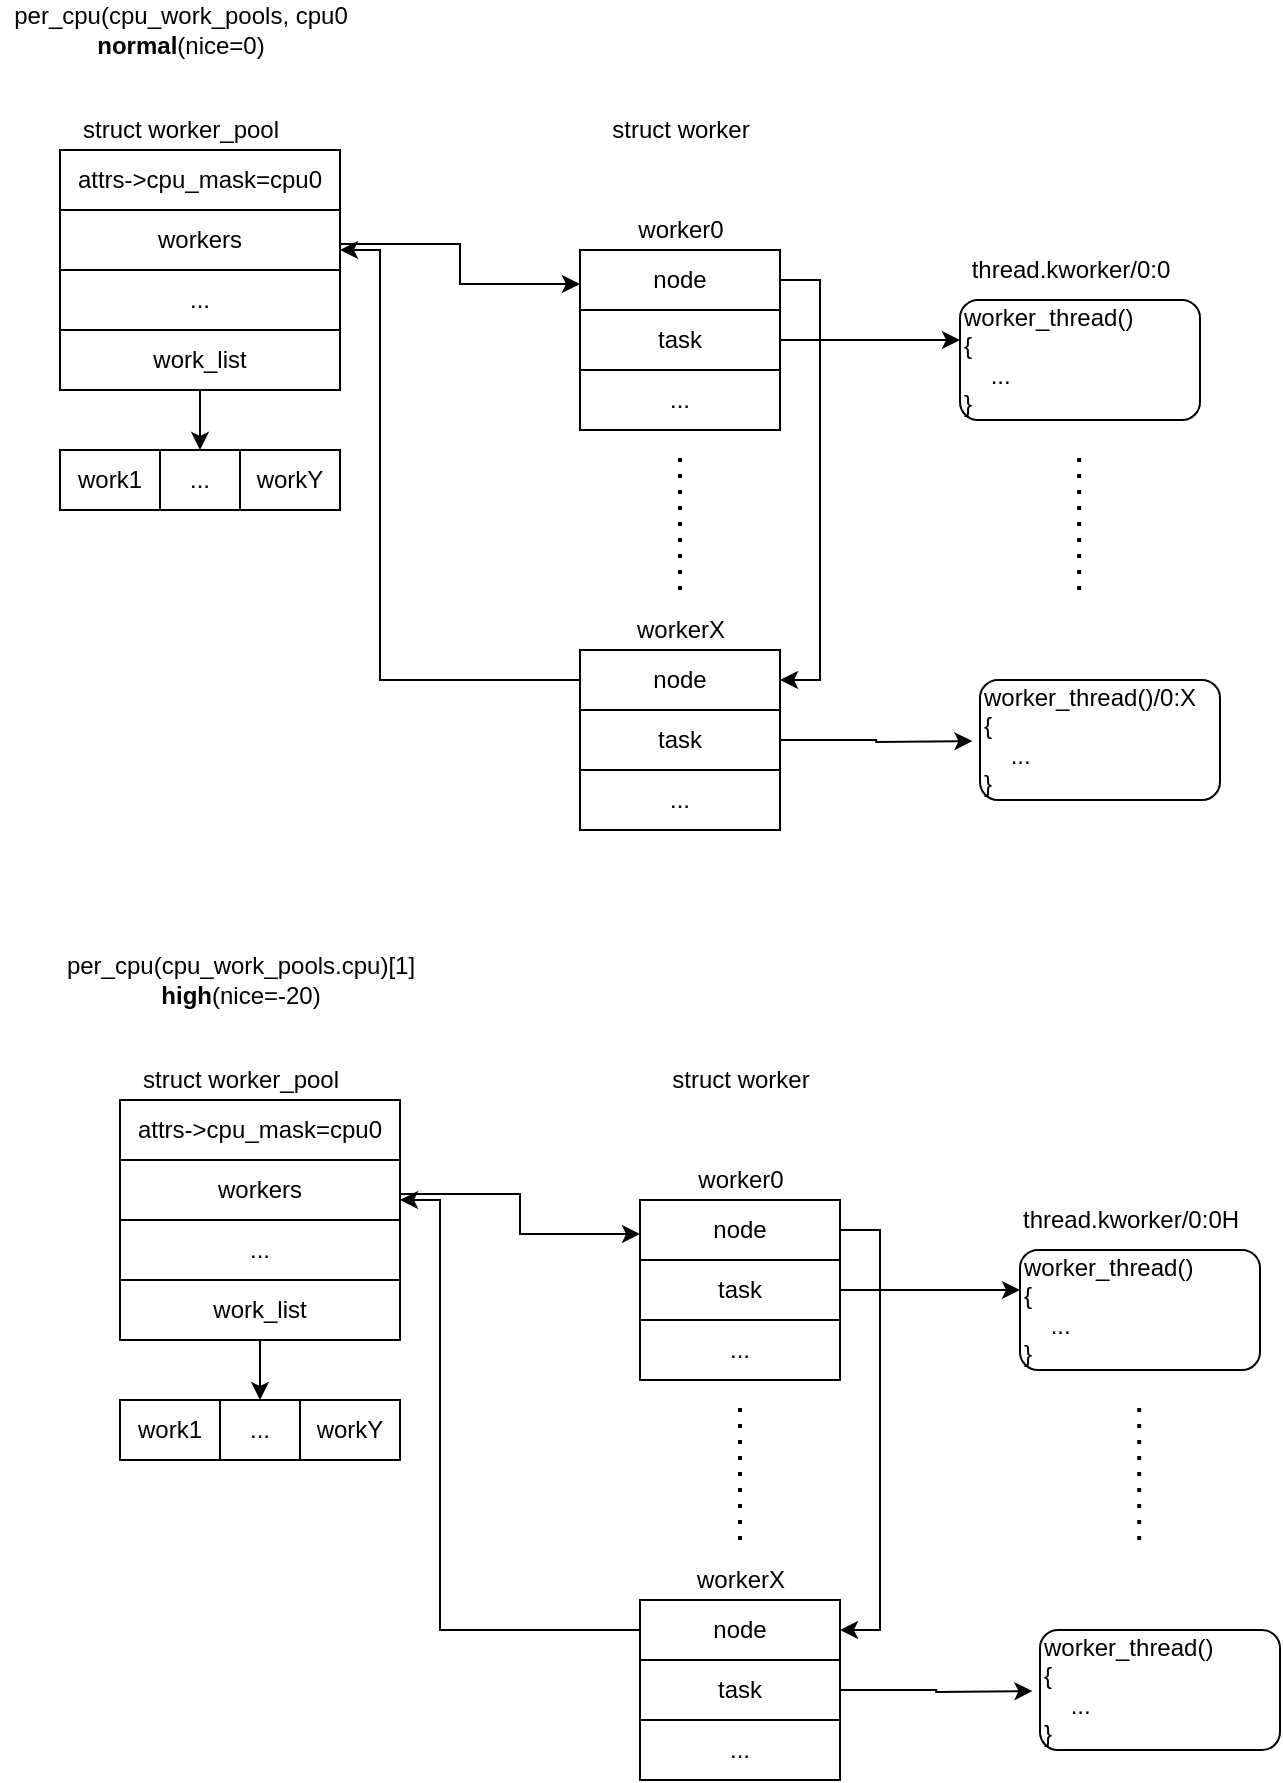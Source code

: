 <mxfile version="19.0.3" type="device"><diagram id="8skXeeluXL1SWncO3qPh" name="Page-1"><mxGraphModel dx="752" dy="1033" grid="1" gridSize="10" guides="1" tooltips="1" connect="1" arrows="1" fold="1" page="1" pageScale="1" pageWidth="850" pageHeight="1100" math="0" shadow="0"><root><mxCell id="0"/><mxCell id="1" parent="0"/><mxCell id="p2-mAaJxVD3ZigQJeSWB-1" value="per_cpu(cpu_work_pools, cpu0 &lt;br&gt;&lt;b&gt;normal&lt;/b&gt;(nice=0)" style="text;html=1;align=center;verticalAlign=middle;resizable=0;points=[];autosize=1;strokeColor=none;fillColor=none;" vertex="1" parent="1"><mxGeometry x="40" y="175" width="180" height="30" as="geometry"/></mxCell><mxCell id="p2-mAaJxVD3ZigQJeSWB-2" value="struct worker_pool" style="text;html=1;align=center;verticalAlign=middle;resizable=0;points=[];autosize=1;strokeColor=none;fillColor=none;" vertex="1" parent="1"><mxGeometry x="75" y="230" width="110" height="20" as="geometry"/></mxCell><mxCell id="p2-mAaJxVD3ZigQJeSWB-3" value="attrs-&amp;gt;cpu_mask=cpu0" style="rounded=0;whiteSpace=wrap;html=1;" vertex="1" parent="1"><mxGeometry x="70" y="250" width="140" height="30" as="geometry"/></mxCell><mxCell id="p2-mAaJxVD3ZigQJeSWB-21" style="edgeStyle=orthogonalEdgeStyle;rounded=0;orthogonalLoop=1;jettySize=auto;html=1;entryX=0;entryY=0.5;entryDx=0;entryDy=0;" edge="1" parent="1"><mxGeometry relative="1" as="geometry"><mxPoint x="210" y="297.034" as="sourcePoint"/><mxPoint x="330" y="317.0" as="targetPoint"/><Array as="points"><mxPoint x="270" y="297"/><mxPoint x="270" y="317"/></Array></mxGeometry></mxCell><mxCell id="p2-mAaJxVD3ZigQJeSWB-4" value="workers" style="rounded=0;whiteSpace=wrap;html=1;" vertex="1" parent="1"><mxGeometry x="70" y="280" width="140" height="30" as="geometry"/></mxCell><mxCell id="p2-mAaJxVD3ZigQJeSWB-5" value="..." style="rounded=0;whiteSpace=wrap;html=1;" vertex="1" parent="1"><mxGeometry x="70" y="310" width="140" height="30" as="geometry"/></mxCell><mxCell id="p2-mAaJxVD3ZigQJeSWB-7" value="work1" style="rounded=0;whiteSpace=wrap;html=1;" vertex="1" parent="1"><mxGeometry x="70" y="400" width="50" height="30" as="geometry"/></mxCell><mxCell id="p2-mAaJxVD3ZigQJeSWB-9" value="..." style="rounded=0;whiteSpace=wrap;html=1;" vertex="1" parent="1"><mxGeometry x="120" y="400" width="40" height="30" as="geometry"/></mxCell><mxCell id="p2-mAaJxVD3ZigQJeSWB-10" value="workY" style="rounded=0;whiteSpace=wrap;html=1;" vertex="1" parent="1"><mxGeometry x="160" y="400" width="50" height="30" as="geometry"/></mxCell><mxCell id="p2-mAaJxVD3ZigQJeSWB-11" value="struct worker" style="text;html=1;align=center;verticalAlign=middle;resizable=0;points=[];autosize=1;strokeColor=none;fillColor=none;" vertex="1" parent="1"><mxGeometry x="340" y="230" width="80" height="20" as="geometry"/></mxCell><mxCell id="p2-mAaJxVD3ZigQJeSWB-20" style="edgeStyle=orthogonalEdgeStyle;rounded=0;orthogonalLoop=1;jettySize=auto;html=1;entryX=1;entryY=0.5;entryDx=0;entryDy=0;" edge="1" parent="1" source="p2-mAaJxVD3ZigQJeSWB-12" target="p2-mAaJxVD3ZigQJeSWB-16"><mxGeometry relative="1" as="geometry"><Array as="points"><mxPoint x="450" y="315"/><mxPoint x="450" y="515"/></Array></mxGeometry></mxCell><mxCell id="p2-mAaJxVD3ZigQJeSWB-12" value="node" style="rounded=0;whiteSpace=wrap;html=1;" vertex="1" parent="1"><mxGeometry x="330" y="300" width="100" height="30" as="geometry"/></mxCell><mxCell id="p2-mAaJxVD3ZigQJeSWB-13" value="worker0" style="text;html=1;align=center;verticalAlign=middle;resizable=0;points=[];autosize=1;strokeColor=none;fillColor=none;" vertex="1" parent="1"><mxGeometry x="350" y="280" width="60" height="20" as="geometry"/></mxCell><mxCell id="p2-mAaJxVD3ZigQJeSWB-31" style="edgeStyle=orthogonalEdgeStyle;rounded=0;orthogonalLoop=1;jettySize=auto;html=1;" edge="1" parent="1" source="p2-mAaJxVD3ZigQJeSWB-14"><mxGeometry relative="1" as="geometry"><mxPoint x="520" y="345" as="targetPoint"/></mxGeometry></mxCell><mxCell id="p2-mAaJxVD3ZigQJeSWB-14" value="task" style="rounded=0;whiteSpace=wrap;html=1;" vertex="1" parent="1"><mxGeometry x="330" y="330" width="100" height="30" as="geometry"/></mxCell><mxCell id="p2-mAaJxVD3ZigQJeSWB-15" value="..." style="rounded=0;whiteSpace=wrap;html=1;" vertex="1" parent="1"><mxGeometry x="330" y="360" width="100" height="30" as="geometry"/></mxCell><mxCell id="p2-mAaJxVD3ZigQJeSWB-16" value="node" style="rounded=0;whiteSpace=wrap;html=1;" vertex="1" parent="1"><mxGeometry x="330" y="500" width="100" height="30" as="geometry"/></mxCell><mxCell id="p2-mAaJxVD3ZigQJeSWB-17" value="workerX" style="text;html=1;align=center;verticalAlign=middle;resizable=0;points=[];autosize=1;strokeColor=none;fillColor=none;" vertex="1" parent="1"><mxGeometry x="350" y="480" width="60" height="20" as="geometry"/></mxCell><mxCell id="p2-mAaJxVD3ZigQJeSWB-22" style="edgeStyle=orthogonalEdgeStyle;rounded=0;orthogonalLoop=1;jettySize=auto;html=1;exitX=0;exitY=0.5;exitDx=0;exitDy=0;" edge="1" parent="1" source="p2-mAaJxVD3ZigQJeSWB-16"><mxGeometry relative="1" as="geometry"><mxPoint x="210" y="300.0" as="targetPoint"/><Array as="points"><mxPoint x="230" y="515"/><mxPoint x="230" y="300"/></Array></mxGeometry></mxCell><mxCell id="p2-mAaJxVD3ZigQJeSWB-30" style="edgeStyle=orthogonalEdgeStyle;rounded=0;orthogonalLoop=1;jettySize=auto;html=1;entryX=0.012;entryY=0.425;entryDx=0;entryDy=0;entryPerimeter=0;" edge="1" parent="1" source="p2-mAaJxVD3ZigQJeSWB-18"><mxGeometry relative="1" as="geometry"><mxPoint x="526.2" y="545.5" as="targetPoint"/></mxGeometry></mxCell><mxCell id="p2-mAaJxVD3ZigQJeSWB-18" value="task" style="rounded=0;whiteSpace=wrap;html=1;" vertex="1" parent="1"><mxGeometry x="330" y="530" width="100" height="30" as="geometry"/></mxCell><mxCell id="p2-mAaJxVD3ZigQJeSWB-19" value="..." style="rounded=0;whiteSpace=wrap;html=1;" vertex="1" parent="1"><mxGeometry x="330" y="560" width="100" height="30" as="geometry"/></mxCell><mxCell id="p2-mAaJxVD3ZigQJeSWB-25" value="" style="endArrow=none;dashed=1;html=1;dashPattern=1 3;strokeWidth=2;rounded=0;" edge="1" parent="1"><mxGeometry width="50" height="50" relative="1" as="geometry"><mxPoint x="380" y="470" as="sourcePoint"/><mxPoint x="380" y="400" as="targetPoint"/></mxGeometry></mxCell><mxCell id="p2-mAaJxVD3ZigQJeSWB-26" value="thread.kworker/0:0" style="text;html=1;align=center;verticalAlign=middle;resizable=0;points=[];autosize=1;strokeColor=none;fillColor=none;" vertex="1" parent="1"><mxGeometry x="520" y="300" width="110" height="20" as="geometry"/></mxCell><mxCell id="p2-mAaJxVD3ZigQJeSWB-32" value="&lt;span style=&quot;&quot;&gt;worker_thread()&lt;/span&gt;&lt;br style=&quot;&quot;&gt;&lt;span style=&quot;&quot;&gt;{&lt;/span&gt;&lt;br style=&quot;&quot;&gt;&lt;span style=&quot;&quot;&gt;&amp;nbsp; &amp;nbsp; ...&lt;/span&gt;&lt;br style=&quot;&quot;&gt;&lt;div style=&quot;&quot;&gt;&lt;span style=&quot;background-color: initial;&quot;&gt;}&lt;/span&gt;&lt;/div&gt;" style="rounded=1;whiteSpace=wrap;html=1;align=left;" vertex="1" parent="1"><mxGeometry x="520" y="325" width="120" height="60" as="geometry"/></mxCell><mxCell id="p2-mAaJxVD3ZigQJeSWB-33" value="&lt;span style=&quot;&quot;&gt;worker_thread()&lt;/span&gt;&lt;span style=&quot;text-align: center;&quot;&gt;/0:X&lt;/span&gt;&lt;br style=&quot;&quot;&gt;&lt;span style=&quot;&quot;&gt;{&lt;/span&gt;&lt;br style=&quot;&quot;&gt;&lt;span style=&quot;&quot;&gt;&amp;nbsp; &amp;nbsp; ...&lt;/span&gt;&lt;br style=&quot;&quot;&gt;&lt;div style=&quot;&quot;&gt;&lt;span style=&quot;background-color: initial;&quot;&gt;}&lt;/span&gt;&lt;/div&gt;" style="rounded=1;whiteSpace=wrap;html=1;align=left;" vertex="1" parent="1"><mxGeometry x="530" y="515" width="120" height="60" as="geometry"/></mxCell><mxCell id="p2-mAaJxVD3ZigQJeSWB-34" value="" style="endArrow=none;dashed=1;html=1;dashPattern=1 3;strokeWidth=2;rounded=0;" edge="1" parent="1"><mxGeometry width="50" height="50" relative="1" as="geometry"><mxPoint x="579.58" y="470" as="sourcePoint"/><mxPoint x="579.58" y="400" as="targetPoint"/></mxGeometry></mxCell><mxCell id="p2-mAaJxVD3ZigQJeSWB-36" style="edgeStyle=orthogonalEdgeStyle;rounded=0;orthogonalLoop=1;jettySize=auto;html=1;entryX=0.5;entryY=0;entryDx=0;entryDy=0;" edge="1" parent="1" source="p2-mAaJxVD3ZigQJeSWB-35" target="p2-mAaJxVD3ZigQJeSWB-9"><mxGeometry relative="1" as="geometry"/></mxCell><mxCell id="p2-mAaJxVD3ZigQJeSWB-35" value="work_list" style="rounded=0;whiteSpace=wrap;html=1;" vertex="1" parent="1"><mxGeometry x="70" y="340" width="140" height="30" as="geometry"/></mxCell><mxCell id="p2-mAaJxVD3ZigQJeSWB-37" value="per_cpu(cpu_work_pools.cpu)[1]&lt;br&gt;&lt;b&gt;high&lt;/b&gt;(nice=-20)" style="text;html=1;align=center;verticalAlign=middle;resizable=0;points=[];autosize=1;strokeColor=none;fillColor=none;" vertex="1" parent="1"><mxGeometry x="65" y="650" width="190" height="30" as="geometry"/></mxCell><mxCell id="p2-mAaJxVD3ZigQJeSWB-38" value="struct worker_pool" style="text;html=1;align=center;verticalAlign=middle;resizable=0;points=[];autosize=1;strokeColor=none;fillColor=none;" vertex="1" parent="1"><mxGeometry x="105" y="705" width="110" height="20" as="geometry"/></mxCell><mxCell id="p2-mAaJxVD3ZigQJeSWB-39" value="attrs-&amp;gt;cpu_mask=cpu0" style="rounded=0;whiteSpace=wrap;html=1;" vertex="1" parent="1"><mxGeometry x="100" y="725" width="140" height="30" as="geometry"/></mxCell><mxCell id="p2-mAaJxVD3ZigQJeSWB-40" style="edgeStyle=orthogonalEdgeStyle;rounded=0;orthogonalLoop=1;jettySize=auto;html=1;entryX=0;entryY=0.5;entryDx=0;entryDy=0;" edge="1" parent="1"><mxGeometry relative="1" as="geometry"><mxPoint x="240" y="772.034" as="sourcePoint"/><mxPoint x="360" y="792" as="targetPoint"/><Array as="points"><mxPoint x="300" y="772"/><mxPoint x="300" y="792"/></Array></mxGeometry></mxCell><mxCell id="p2-mAaJxVD3ZigQJeSWB-41" value="workers" style="rounded=0;whiteSpace=wrap;html=1;" vertex="1" parent="1"><mxGeometry x="100" y="755" width="140" height="30" as="geometry"/></mxCell><mxCell id="p2-mAaJxVD3ZigQJeSWB-42" value="..." style="rounded=0;whiteSpace=wrap;html=1;" vertex="1" parent="1"><mxGeometry x="100" y="785" width="140" height="30" as="geometry"/></mxCell><mxCell id="p2-mAaJxVD3ZigQJeSWB-43" value="work1" style="rounded=0;whiteSpace=wrap;html=1;" vertex="1" parent="1"><mxGeometry x="100" y="875" width="50" height="30" as="geometry"/></mxCell><mxCell id="p2-mAaJxVD3ZigQJeSWB-44" value="..." style="rounded=0;whiteSpace=wrap;html=1;" vertex="1" parent="1"><mxGeometry x="150" y="875" width="40" height="30" as="geometry"/></mxCell><mxCell id="p2-mAaJxVD3ZigQJeSWB-45" value="workY" style="rounded=0;whiteSpace=wrap;html=1;" vertex="1" parent="1"><mxGeometry x="190" y="875" width="50" height="30" as="geometry"/></mxCell><mxCell id="p2-mAaJxVD3ZigQJeSWB-46" value="struct worker" style="text;html=1;align=center;verticalAlign=middle;resizable=0;points=[];autosize=1;strokeColor=none;fillColor=none;" vertex="1" parent="1"><mxGeometry x="370" y="705" width="80" height="20" as="geometry"/></mxCell><mxCell id="p2-mAaJxVD3ZigQJeSWB-47" style="edgeStyle=orthogonalEdgeStyle;rounded=0;orthogonalLoop=1;jettySize=auto;html=1;entryX=1;entryY=0.5;entryDx=0;entryDy=0;" edge="1" parent="1" source="p2-mAaJxVD3ZigQJeSWB-48" target="p2-mAaJxVD3ZigQJeSWB-53"><mxGeometry relative="1" as="geometry"><Array as="points"><mxPoint x="480" y="790"/><mxPoint x="480" y="990"/></Array></mxGeometry></mxCell><mxCell id="p2-mAaJxVD3ZigQJeSWB-48" value="node" style="rounded=0;whiteSpace=wrap;html=1;" vertex="1" parent="1"><mxGeometry x="360" y="775" width="100" height="30" as="geometry"/></mxCell><mxCell id="p2-mAaJxVD3ZigQJeSWB-49" value="worker0" style="text;html=1;align=center;verticalAlign=middle;resizable=0;points=[];autosize=1;strokeColor=none;fillColor=none;" vertex="1" parent="1"><mxGeometry x="380" y="755" width="60" height="20" as="geometry"/></mxCell><mxCell id="p2-mAaJxVD3ZigQJeSWB-50" style="edgeStyle=orthogonalEdgeStyle;rounded=0;orthogonalLoop=1;jettySize=auto;html=1;" edge="1" parent="1" source="p2-mAaJxVD3ZigQJeSWB-51"><mxGeometry relative="1" as="geometry"><mxPoint x="550" y="820" as="targetPoint"/></mxGeometry></mxCell><mxCell id="p2-mAaJxVD3ZigQJeSWB-51" value="task" style="rounded=0;whiteSpace=wrap;html=1;" vertex="1" parent="1"><mxGeometry x="360" y="805" width="100" height="30" as="geometry"/></mxCell><mxCell id="p2-mAaJxVD3ZigQJeSWB-52" value="..." style="rounded=0;whiteSpace=wrap;html=1;" vertex="1" parent="1"><mxGeometry x="360" y="835" width="100" height="30" as="geometry"/></mxCell><mxCell id="p2-mAaJxVD3ZigQJeSWB-53" value="node" style="rounded=0;whiteSpace=wrap;html=1;" vertex="1" parent="1"><mxGeometry x="360" y="975" width="100" height="30" as="geometry"/></mxCell><mxCell id="p2-mAaJxVD3ZigQJeSWB-54" value="workerX" style="text;html=1;align=center;verticalAlign=middle;resizable=0;points=[];autosize=1;strokeColor=none;fillColor=none;" vertex="1" parent="1"><mxGeometry x="380" y="955" width="60" height="20" as="geometry"/></mxCell><mxCell id="p2-mAaJxVD3ZigQJeSWB-55" style="edgeStyle=orthogonalEdgeStyle;rounded=0;orthogonalLoop=1;jettySize=auto;html=1;exitX=0;exitY=0.5;exitDx=0;exitDy=0;" edge="1" parent="1" source="p2-mAaJxVD3ZigQJeSWB-53"><mxGeometry relative="1" as="geometry"><mxPoint x="240" y="775" as="targetPoint"/><Array as="points"><mxPoint x="260" y="990"/><mxPoint x="260" y="775"/></Array></mxGeometry></mxCell><mxCell id="p2-mAaJxVD3ZigQJeSWB-56" style="edgeStyle=orthogonalEdgeStyle;rounded=0;orthogonalLoop=1;jettySize=auto;html=1;entryX=0.012;entryY=0.425;entryDx=0;entryDy=0;entryPerimeter=0;" edge="1" parent="1" source="p2-mAaJxVD3ZigQJeSWB-57"><mxGeometry relative="1" as="geometry"><mxPoint x="556.2" y="1020.5" as="targetPoint"/></mxGeometry></mxCell><mxCell id="p2-mAaJxVD3ZigQJeSWB-57" value="task" style="rounded=0;whiteSpace=wrap;html=1;" vertex="1" parent="1"><mxGeometry x="360" y="1005" width="100" height="30" as="geometry"/></mxCell><mxCell id="p2-mAaJxVD3ZigQJeSWB-58" value="..." style="rounded=0;whiteSpace=wrap;html=1;" vertex="1" parent="1"><mxGeometry x="360" y="1035" width="100" height="30" as="geometry"/></mxCell><mxCell id="p2-mAaJxVD3ZigQJeSWB-59" value="" style="endArrow=none;dashed=1;html=1;dashPattern=1 3;strokeWidth=2;rounded=0;" edge="1" parent="1"><mxGeometry width="50" height="50" relative="1" as="geometry"><mxPoint x="410" y="945" as="sourcePoint"/><mxPoint x="410" y="875" as="targetPoint"/></mxGeometry></mxCell><mxCell id="p2-mAaJxVD3ZigQJeSWB-60" value="thread.kworker/0:0H" style="text;html=1;align=center;verticalAlign=middle;resizable=0;points=[];autosize=1;strokeColor=none;fillColor=none;" vertex="1" parent="1"><mxGeometry x="545" y="775" width="120" height="20" as="geometry"/></mxCell><mxCell id="p2-mAaJxVD3ZigQJeSWB-62" value="&lt;span style=&quot;&quot;&gt;worker_thread()&lt;/span&gt;&lt;br style=&quot;&quot;&gt;&lt;span style=&quot;&quot;&gt;{&lt;/span&gt;&lt;br style=&quot;&quot;&gt;&lt;span style=&quot;&quot;&gt;&amp;nbsp; &amp;nbsp; ...&lt;/span&gt;&lt;br style=&quot;&quot;&gt;&lt;div style=&quot;&quot;&gt;&lt;span style=&quot;background-color: initial;&quot;&gt;}&lt;/span&gt;&lt;/div&gt;" style="rounded=1;whiteSpace=wrap;html=1;align=left;" vertex="1" parent="1"><mxGeometry x="550" y="800" width="120" height="60" as="geometry"/></mxCell><mxCell id="p2-mAaJxVD3ZigQJeSWB-63" value="&lt;span style=&quot;&quot;&gt;worker_thread()&lt;/span&gt;&lt;br style=&quot;&quot;&gt;&lt;span style=&quot;&quot;&gt;{&lt;/span&gt;&lt;br style=&quot;&quot;&gt;&lt;span style=&quot;&quot;&gt;&amp;nbsp; &amp;nbsp; ...&lt;/span&gt;&lt;br style=&quot;&quot;&gt;&lt;div style=&quot;&quot;&gt;&lt;span style=&quot;background-color: initial;&quot;&gt;}&lt;/span&gt;&lt;/div&gt;" style="rounded=1;whiteSpace=wrap;html=1;align=left;" vertex="1" parent="1"><mxGeometry x="560" y="990" width="120" height="60" as="geometry"/></mxCell><mxCell id="p2-mAaJxVD3ZigQJeSWB-64" value="" style="endArrow=none;dashed=1;html=1;dashPattern=1 3;strokeWidth=2;rounded=0;" edge="1" parent="1"><mxGeometry width="50" height="50" relative="1" as="geometry"><mxPoint x="609.58" y="945" as="sourcePoint"/><mxPoint x="609.58" y="875" as="targetPoint"/></mxGeometry></mxCell><mxCell id="p2-mAaJxVD3ZigQJeSWB-65" style="edgeStyle=orthogonalEdgeStyle;rounded=0;orthogonalLoop=1;jettySize=auto;html=1;entryX=0.5;entryY=0;entryDx=0;entryDy=0;" edge="1" parent="1" source="p2-mAaJxVD3ZigQJeSWB-66" target="p2-mAaJxVD3ZigQJeSWB-44"><mxGeometry relative="1" as="geometry"/></mxCell><mxCell id="p2-mAaJxVD3ZigQJeSWB-66" value="work_list" style="rounded=0;whiteSpace=wrap;html=1;" vertex="1" parent="1"><mxGeometry x="100" y="815" width="140" height="30" as="geometry"/></mxCell></root></mxGraphModel></diagram></mxfile>